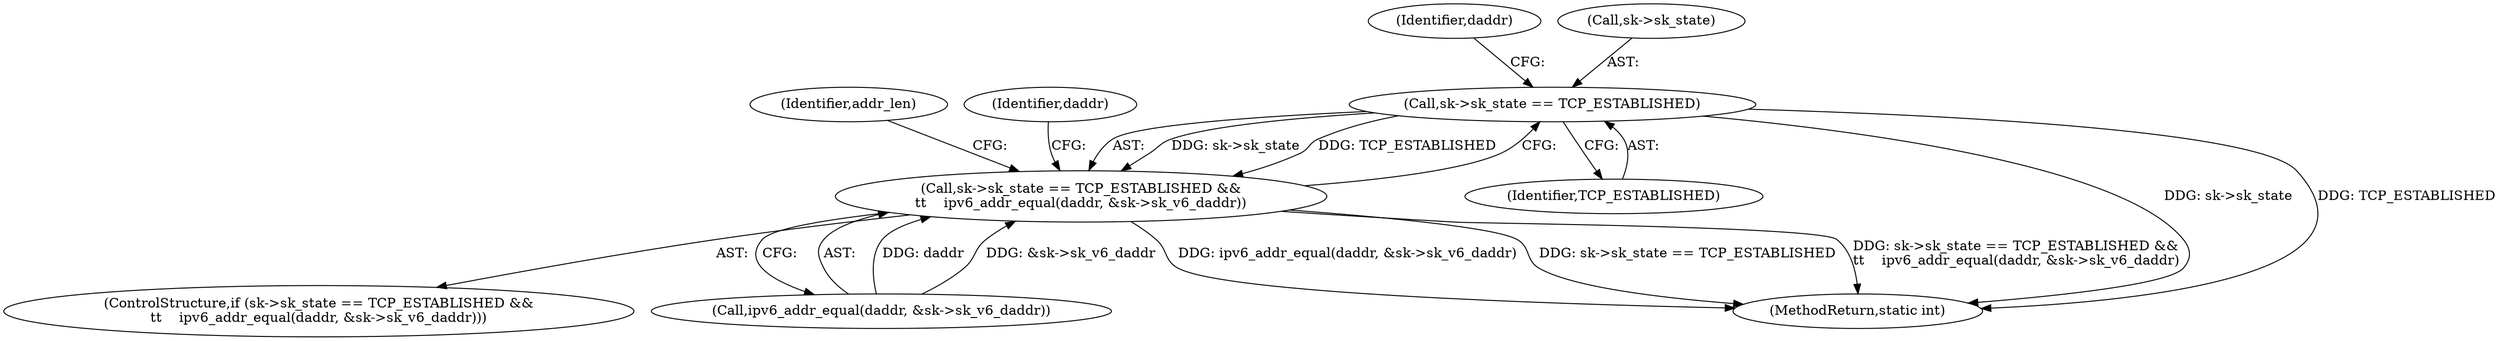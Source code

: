 digraph "0_linux_45f6fad84cc305103b28d73482b344d7f5b76f39_19@pointer" {
"1000264" [label="(Call,sk->sk_state == TCP_ESTABLISHED)"];
"1000263" [label="(Call,sk->sk_state == TCP_ESTABLISHED &&\n\t\t    ipv6_addr_equal(daddr, &sk->sk_v6_daddr))"];
"1000264" [label="(Call,sk->sk_state == TCP_ESTABLISHED)"];
"1000284" [label="(Identifier,addr_len)"];
"1000262" [label="(ControlStructure,if (sk->sk_state == TCP_ESTABLISHED &&\n\t\t    ipv6_addr_equal(daddr, &sk->sk_v6_daddr)))"];
"1000276" [label="(Identifier,daddr)"];
"1000263" [label="(Call,sk->sk_state == TCP_ESTABLISHED &&\n\t\t    ipv6_addr_equal(daddr, &sk->sk_v6_daddr))"];
"1000269" [label="(Call,ipv6_addr_equal(daddr, &sk->sk_v6_daddr))"];
"1000270" [label="(Identifier,daddr)"];
"1000268" [label="(Identifier,TCP_ESTABLISHED)"];
"1000662" [label="(MethodReturn,static int)"];
"1000265" [label="(Call,sk->sk_state)"];
"1000264" -> "1000263"  [label="AST: "];
"1000264" -> "1000268"  [label="CFG: "];
"1000265" -> "1000264"  [label="AST: "];
"1000268" -> "1000264"  [label="AST: "];
"1000270" -> "1000264"  [label="CFG: "];
"1000263" -> "1000264"  [label="CFG: "];
"1000264" -> "1000662"  [label="DDG: sk->sk_state"];
"1000264" -> "1000662"  [label="DDG: TCP_ESTABLISHED"];
"1000264" -> "1000263"  [label="DDG: sk->sk_state"];
"1000264" -> "1000263"  [label="DDG: TCP_ESTABLISHED"];
"1000263" -> "1000262"  [label="AST: "];
"1000263" -> "1000269"  [label="CFG: "];
"1000269" -> "1000263"  [label="AST: "];
"1000276" -> "1000263"  [label="CFG: "];
"1000284" -> "1000263"  [label="CFG: "];
"1000263" -> "1000662"  [label="DDG: ipv6_addr_equal(daddr, &sk->sk_v6_daddr)"];
"1000263" -> "1000662"  [label="DDG: sk->sk_state == TCP_ESTABLISHED"];
"1000263" -> "1000662"  [label="DDG: sk->sk_state == TCP_ESTABLISHED &&\n\t\t    ipv6_addr_equal(daddr, &sk->sk_v6_daddr)"];
"1000269" -> "1000263"  [label="DDG: daddr"];
"1000269" -> "1000263"  [label="DDG: &sk->sk_v6_daddr"];
}
